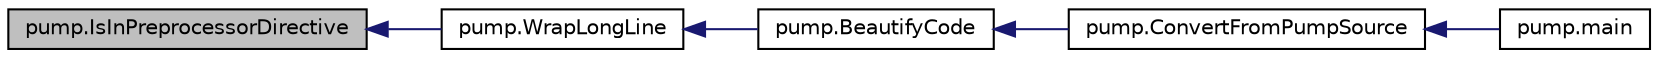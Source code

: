 digraph "pump.IsInPreprocessorDirective"
{
  edge [fontname="Helvetica",fontsize="10",labelfontname="Helvetica",labelfontsize="10"];
  node [fontname="Helvetica",fontsize="10",shape=record];
  rankdir="LR";
  Node89 [label="pump.IsInPreprocessorDirective",height=0.2,width=0.4,color="black", fillcolor="grey75", style="filled", fontcolor="black"];
  Node89 -> Node90 [dir="back",color="midnightblue",fontsize="10",style="solid",fontname="Helvetica"];
  Node90 [label="pump.WrapLongLine",height=0.2,width=0.4,color="black", fillcolor="white", style="filled",URL="$df/d92/namespacepump.html#a02427e2ddc80f0f408e27dfc3e38e702"];
  Node90 -> Node91 [dir="back",color="midnightblue",fontsize="10",style="solid",fontname="Helvetica"];
  Node91 [label="pump.BeautifyCode",height=0.2,width=0.4,color="black", fillcolor="white", style="filled",URL="$df/d92/namespacepump.html#a3456db8d85605892d670669c4e238cd7"];
  Node91 -> Node92 [dir="back",color="midnightblue",fontsize="10",style="solid",fontname="Helvetica"];
  Node92 [label="pump.ConvertFromPumpSource",height=0.2,width=0.4,color="black", fillcolor="white", style="filled",URL="$df/d92/namespacepump.html#a568fe53d1443489ac15bac4a0f9faf91"];
  Node92 -> Node93 [dir="back",color="midnightblue",fontsize="10",style="solid",fontname="Helvetica"];
  Node93 [label="pump.main",height=0.2,width=0.4,color="black", fillcolor="white", style="filled",URL="$df/d92/namespacepump.html#abcf26971f7bdbad77c2c168c110312df"];
}

